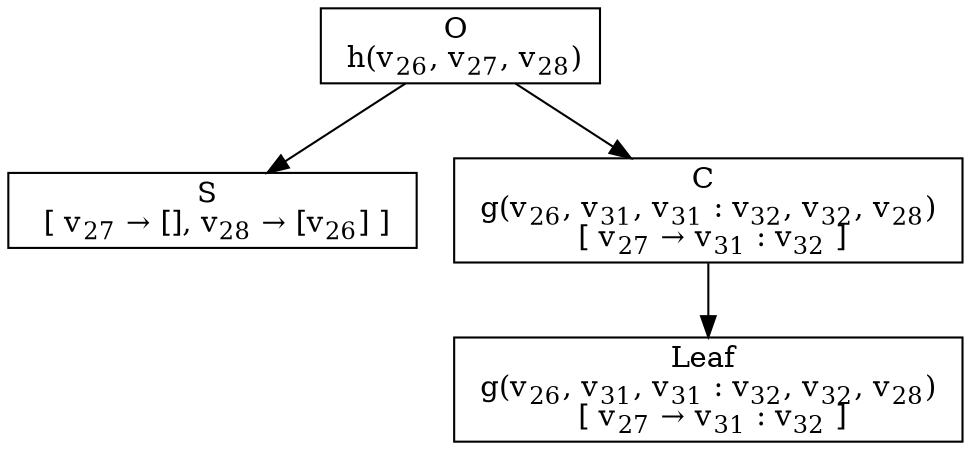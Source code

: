 digraph {
    graph [rankdir=TB
          ,bgcolor=transparent];
    node [shape=box
         ,fillcolor=white
         ,style=filled];
    0 [label=<O <BR/> h(v<SUB>26</SUB>, v<SUB>27</SUB>, v<SUB>28</SUB>)>];
    1 [label=<S <BR/>  [ v<SUB>27</SUB> &rarr; [], v<SUB>28</SUB> &rarr; [v<SUB>26</SUB>] ] >];
    2 [label=<C <BR/> g(v<SUB>26</SUB>, v<SUB>31</SUB>, v<SUB>31</SUB> : v<SUB>32</SUB>, v<SUB>32</SUB>, v<SUB>28</SUB>) <BR/>  [ v<SUB>27</SUB> &rarr; v<SUB>31</SUB> : v<SUB>32</SUB> ] >];
    3 [label=<Leaf <BR/> g(v<SUB>26</SUB>, v<SUB>31</SUB>, v<SUB>31</SUB> : v<SUB>32</SUB>, v<SUB>32</SUB>, v<SUB>28</SUB>) <BR/>  [ v<SUB>27</SUB> &rarr; v<SUB>31</SUB> : v<SUB>32</SUB> ] >];
    0 -> 1 [label=""];
    0 -> 2 [label=""];
    2 -> 3 [label=""];
}